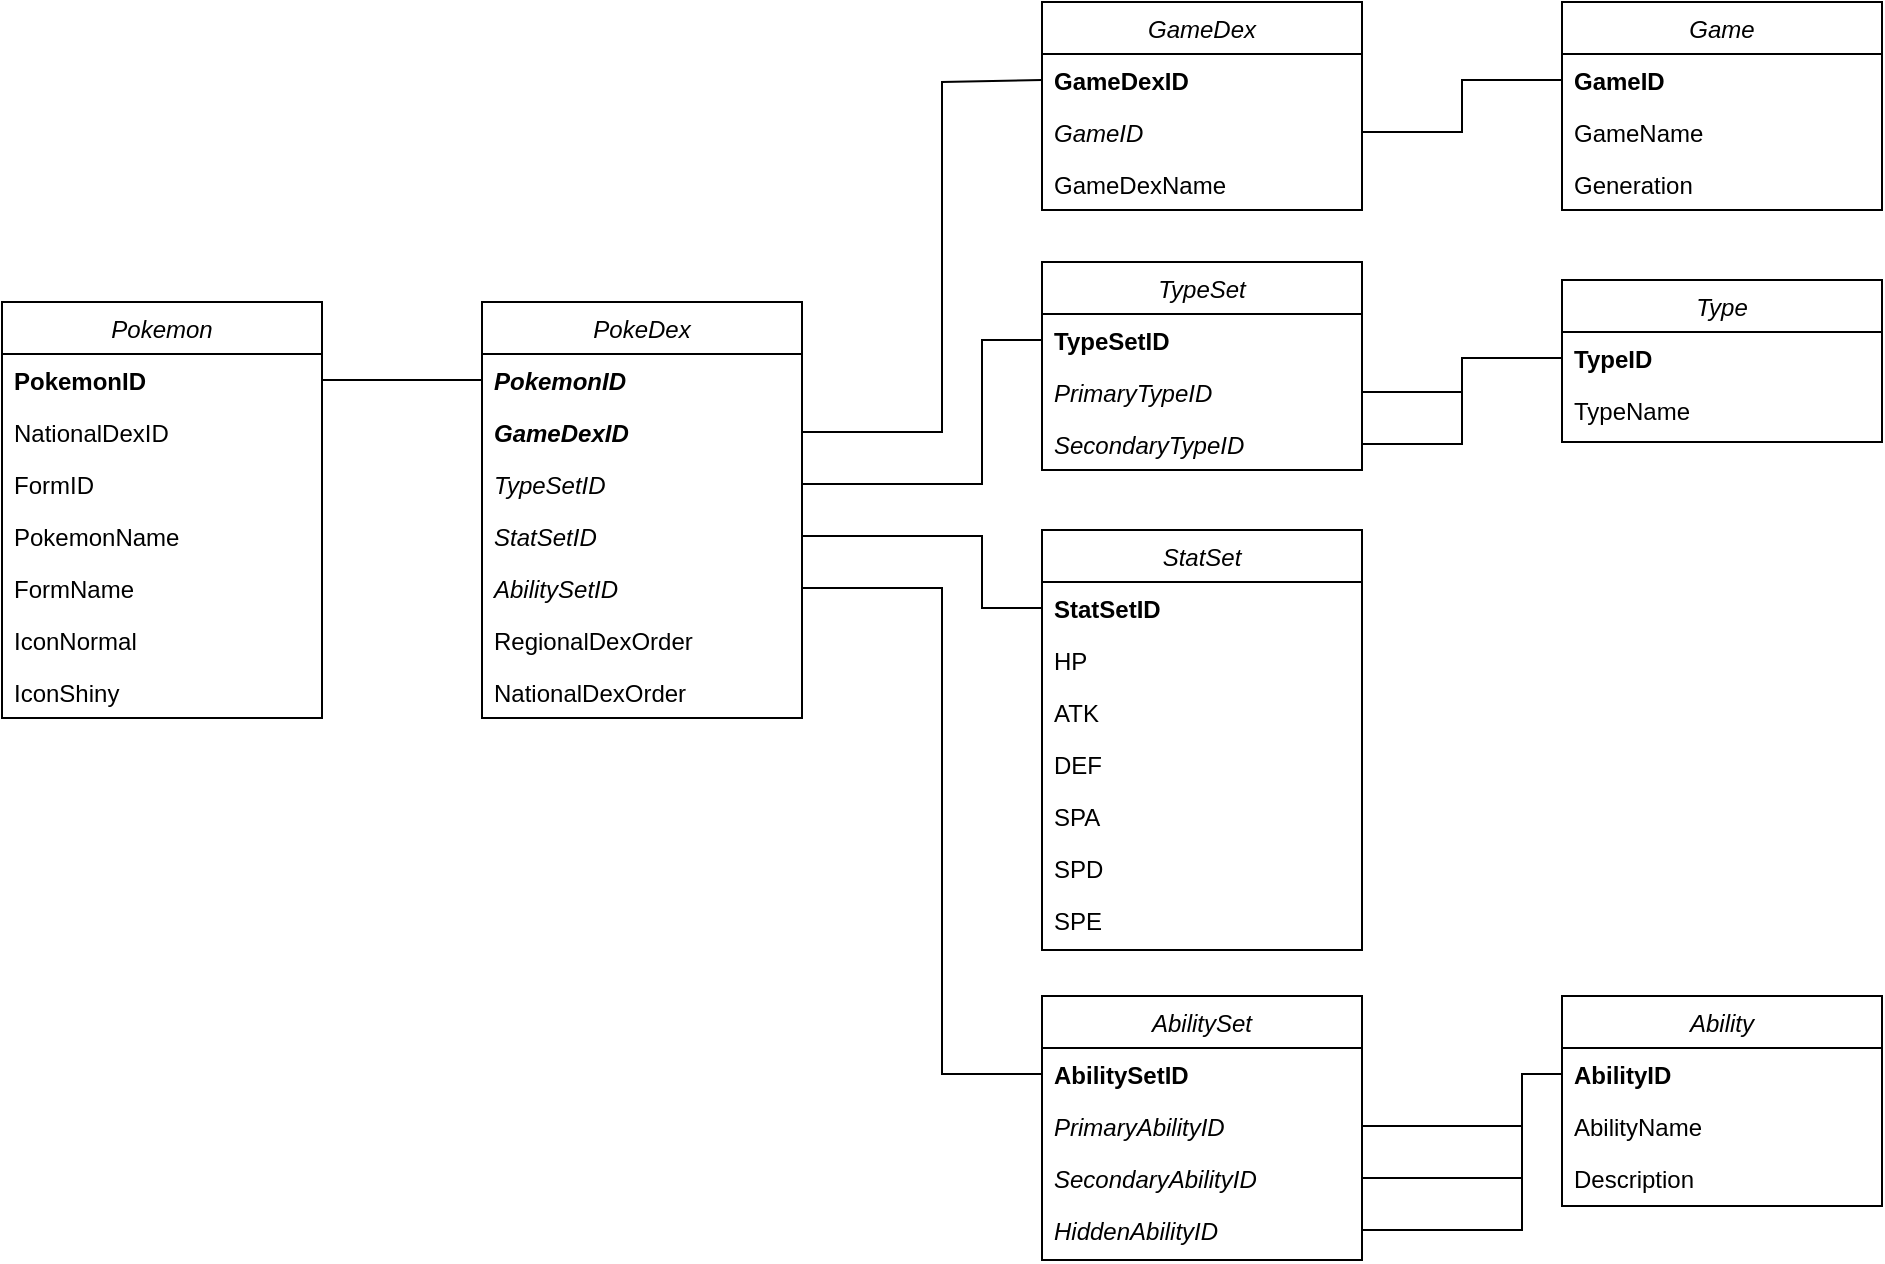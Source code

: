 <mxfile version="24.7.8">
  <diagram id="C5RBs43oDa-KdzZeNtuy" name="Page-1">
    <mxGraphModel dx="1366" dy="796" grid="1" gridSize="10" guides="1" tooltips="1" connect="1" arrows="1" fold="1" page="1" pageScale="1" pageWidth="827" pageHeight="1169" math="0" shadow="0">
      <root>
        <mxCell id="WIyWlLk6GJQsqaUBKTNV-0" />
        <mxCell id="WIyWlLk6GJQsqaUBKTNV-1" parent="WIyWlLk6GJQsqaUBKTNV-0" />
        <mxCell id="zkfFHV4jXpPFQw0GAbJ--0" value="Pokemon" style="swimlane;fontStyle=2;align=center;verticalAlign=top;childLayout=stackLayout;horizontal=1;startSize=26;horizontalStack=0;resizeParent=1;resizeLast=0;collapsible=1;marginBottom=0;rounded=0;shadow=0;strokeWidth=1;" parent="WIyWlLk6GJQsqaUBKTNV-1" vertex="1">
          <mxGeometry x="370" y="370" width="160" height="208" as="geometry">
            <mxRectangle x="230" y="140" width="160" height="26" as="alternateBounds" />
          </mxGeometry>
        </mxCell>
        <mxCell id="zkfFHV4jXpPFQw0GAbJ--1" value="PokemonID" style="text;align=left;verticalAlign=top;spacingLeft=4;spacingRight=4;overflow=hidden;rotatable=0;points=[[0,0.5],[1,0.5]];portConstraint=eastwest;fontStyle=1" parent="zkfFHV4jXpPFQw0GAbJ--0" vertex="1">
          <mxGeometry y="26" width="160" height="26" as="geometry" />
        </mxCell>
        <mxCell id="aueS3--D8VHO9GSTWDlF-8" value="NationalDexID" style="text;align=left;verticalAlign=top;spacingLeft=4;spacingRight=4;overflow=hidden;rotatable=0;points=[[0,0.5],[1,0.5]];portConstraint=eastwest;" parent="zkfFHV4jXpPFQw0GAbJ--0" vertex="1">
          <mxGeometry y="52" width="160" height="26" as="geometry" />
        </mxCell>
        <mxCell id="aueS3--D8VHO9GSTWDlF-9" value="FormID" style="text;align=left;verticalAlign=top;spacingLeft=4;spacingRight=4;overflow=hidden;rotatable=0;points=[[0,0.5],[1,0.5]];portConstraint=eastwest;" parent="zkfFHV4jXpPFQw0GAbJ--0" vertex="1">
          <mxGeometry y="78" width="160" height="26" as="geometry" />
        </mxCell>
        <mxCell id="aueS3--D8VHO9GSTWDlF-10" value="PokemonName" style="text;align=left;verticalAlign=top;spacingLeft=4;spacingRight=4;overflow=hidden;rotatable=0;points=[[0,0.5],[1,0.5]];portConstraint=eastwest;" parent="zkfFHV4jXpPFQw0GAbJ--0" vertex="1">
          <mxGeometry y="104" width="160" height="26" as="geometry" />
        </mxCell>
        <mxCell id="aueS3--D8VHO9GSTWDlF-11" value="FormName" style="text;align=left;verticalAlign=top;spacingLeft=4;spacingRight=4;overflow=hidden;rotatable=0;points=[[0,0.5],[1,0.5]];portConstraint=eastwest;" parent="zkfFHV4jXpPFQw0GAbJ--0" vertex="1">
          <mxGeometry y="130" width="160" height="26" as="geometry" />
        </mxCell>
        <mxCell id="aueS3--D8VHO9GSTWDlF-13" value="IconNormal" style="text;align=left;verticalAlign=top;spacingLeft=4;spacingRight=4;overflow=hidden;rotatable=0;points=[[0,0.5],[1,0.5]];portConstraint=eastwest;" parent="zkfFHV4jXpPFQw0GAbJ--0" vertex="1">
          <mxGeometry y="156" width="160" height="26" as="geometry" />
        </mxCell>
        <mxCell id="aueS3--D8VHO9GSTWDlF-12" value="IconShiny" style="text;align=left;verticalAlign=top;spacingLeft=4;spacingRight=4;overflow=hidden;rotatable=0;points=[[0,0.5],[1,0.5]];portConstraint=eastwest;" parent="zkfFHV4jXpPFQw0GAbJ--0" vertex="1">
          <mxGeometry y="182" width="160" height="26" as="geometry" />
        </mxCell>
        <mxCell id="aueS3--D8VHO9GSTWDlF-7" style="edgeStyle=orthogonalEdgeStyle;rounded=0;orthogonalLoop=1;jettySize=auto;html=1;entryX=1;entryY=0.5;entryDx=0;entryDy=0;endArrow=none;endFill=0;exitX=0;exitY=0.5;exitDx=0;exitDy=0;" parent="WIyWlLk6GJQsqaUBKTNV-1" source="6pfr3SmH1Ld4ppzwduhP-18" target="aueS3--D8VHO9GSTWDlF-14" edge="1">
          <mxGeometry relative="1" as="geometry">
            <mxPoint x="870" y="340" as="sourcePoint" />
            <Array as="points">
              <mxPoint x="840" y="260" />
              <mxPoint x="840" y="435" />
            </Array>
          </mxGeometry>
        </mxCell>
        <mxCell id="aueS3--D8VHO9GSTWDlF-0" value="Game" style="swimlane;fontStyle=2;align=center;verticalAlign=top;childLayout=stackLayout;horizontal=1;startSize=26;horizontalStack=0;resizeParent=1;resizeLast=0;collapsible=1;marginBottom=0;rounded=0;shadow=0;strokeWidth=1;" parent="WIyWlLk6GJQsqaUBKTNV-1" vertex="1">
          <mxGeometry x="1150" y="220" width="160" height="104" as="geometry">
            <mxRectangle x="230" y="140" width="160" height="26" as="alternateBounds" />
          </mxGeometry>
        </mxCell>
        <mxCell id="aueS3--D8VHO9GSTWDlF-1" value="GameID" style="text;align=left;verticalAlign=top;spacingLeft=4;spacingRight=4;overflow=hidden;rotatable=0;points=[[0,0.5],[1,0.5]];portConstraint=eastwest;fontStyle=1" parent="aueS3--D8VHO9GSTWDlF-0" vertex="1">
          <mxGeometry y="26" width="160" height="26" as="geometry" />
        </mxCell>
        <mxCell id="aueS3--D8VHO9GSTWDlF-2" value="GameName" style="text;align=left;verticalAlign=top;spacingLeft=4;spacingRight=4;overflow=hidden;rotatable=0;points=[[0,0.5],[1,0.5]];portConstraint=eastwest;" parent="aueS3--D8VHO9GSTWDlF-0" vertex="1">
          <mxGeometry y="52" width="160" height="26" as="geometry" />
        </mxCell>
        <mxCell id="aueS3--D8VHO9GSTWDlF-30" value="Generation" style="text;align=left;verticalAlign=top;spacingLeft=4;spacingRight=4;overflow=hidden;rotatable=0;points=[[0,0.5],[1,0.5]];portConstraint=eastwest;fontStyle=0" parent="aueS3--D8VHO9GSTWDlF-0" vertex="1">
          <mxGeometry y="78" width="160" height="26" as="geometry" />
        </mxCell>
        <mxCell id="aueS3--D8VHO9GSTWDlF-3" value="PokeDex" style="swimlane;fontStyle=2;align=center;verticalAlign=top;childLayout=stackLayout;horizontal=1;startSize=26;horizontalStack=0;resizeParent=1;resizeLast=0;collapsible=1;marginBottom=0;rounded=0;shadow=0;strokeWidth=1;" parent="WIyWlLk6GJQsqaUBKTNV-1" vertex="1">
          <mxGeometry x="610" y="370" width="160" height="208" as="geometry">
            <mxRectangle x="230" y="140" width="160" height="26" as="alternateBounds" />
          </mxGeometry>
        </mxCell>
        <mxCell id="aueS3--D8VHO9GSTWDlF-4" value="PokemonID" style="text;align=left;verticalAlign=top;spacingLeft=4;spacingRight=4;overflow=hidden;rotatable=0;points=[[0,0.5],[1,0.5]];portConstraint=eastwest;fontStyle=3" parent="aueS3--D8VHO9GSTWDlF-3" vertex="1">
          <mxGeometry y="26" width="160" height="26" as="geometry" />
        </mxCell>
        <mxCell id="aueS3--D8VHO9GSTWDlF-14" value="GameDexID" style="text;align=left;verticalAlign=top;spacingLeft=4;spacingRight=4;overflow=hidden;rotatable=0;points=[[0,0.5],[1,0.5]];portConstraint=eastwest;fontStyle=3" parent="aueS3--D8VHO9GSTWDlF-3" vertex="1">
          <mxGeometry y="52" width="160" height="26" as="geometry" />
        </mxCell>
        <mxCell id="6pfr3SmH1Ld4ppzwduhP-0" value="TypeSetID" style="text;align=left;verticalAlign=top;spacingLeft=4;spacingRight=4;overflow=hidden;rotatable=0;points=[[0,0.5],[1,0.5]];portConstraint=eastwest;fontStyle=2" vertex="1" parent="aueS3--D8VHO9GSTWDlF-3">
          <mxGeometry y="78" width="160" height="26" as="geometry" />
        </mxCell>
        <mxCell id="aueS3--D8VHO9GSTWDlF-5" value="StatSetID" style="text;align=left;verticalAlign=top;spacingLeft=4;spacingRight=4;overflow=hidden;rotatable=0;points=[[0,0.5],[1,0.5]];portConstraint=eastwest;fontStyle=2" parent="aueS3--D8VHO9GSTWDlF-3" vertex="1">
          <mxGeometry y="104" width="160" height="26" as="geometry" />
        </mxCell>
        <mxCell id="aueS3--D8VHO9GSTWDlF-6" value="AbilitySetID" style="text;align=left;verticalAlign=top;spacingLeft=4;spacingRight=4;overflow=hidden;rotatable=0;points=[[0,0.5],[1,0.5]];portConstraint=eastwest;fontStyle=2" parent="aueS3--D8VHO9GSTWDlF-3" vertex="1">
          <mxGeometry y="130" width="160" height="26" as="geometry" />
        </mxCell>
        <mxCell id="aueS3--D8VHO9GSTWDlF-53" value="RegionalDexOrder" style="text;align=left;verticalAlign=top;spacingLeft=4;spacingRight=4;overflow=hidden;rotatable=0;points=[[0,0.5],[1,0.5]];portConstraint=eastwest;fontStyle=0" parent="aueS3--D8VHO9GSTWDlF-3" vertex="1">
          <mxGeometry y="156" width="160" height="26" as="geometry" />
        </mxCell>
        <mxCell id="6pfr3SmH1Ld4ppzwduhP-21" value="NationalDexOrder" style="text;align=left;verticalAlign=top;spacingLeft=4;spacingRight=4;overflow=hidden;rotatable=0;points=[[0,0.5],[1,0.5]];portConstraint=eastwest;fontStyle=0" vertex="1" parent="aueS3--D8VHO9GSTWDlF-3">
          <mxGeometry y="182" width="160" height="26" as="geometry" />
        </mxCell>
        <mxCell id="aueS3--D8VHO9GSTWDlF-15" style="edgeStyle=orthogonalEdgeStyle;rounded=0;orthogonalLoop=1;jettySize=auto;html=1;entryX=0;entryY=0.5;entryDx=0;entryDy=0;endArrow=none;endFill=0;" parent="WIyWlLk6GJQsqaUBKTNV-1" source="zkfFHV4jXpPFQw0GAbJ--1" target="aueS3--D8VHO9GSTWDlF-4" edge="1">
          <mxGeometry relative="1" as="geometry" />
        </mxCell>
        <mxCell id="aueS3--D8VHO9GSTWDlF-20" value="StatSet" style="swimlane;fontStyle=2;align=center;verticalAlign=top;childLayout=stackLayout;horizontal=1;startSize=26;horizontalStack=0;resizeParent=1;resizeLast=0;collapsible=1;marginBottom=0;rounded=0;shadow=0;strokeWidth=1;" parent="WIyWlLk6GJQsqaUBKTNV-1" vertex="1">
          <mxGeometry x="890" y="484" width="160" height="210" as="geometry">
            <mxRectangle x="230" y="140" width="160" height="26" as="alternateBounds" />
          </mxGeometry>
        </mxCell>
        <mxCell id="aueS3--D8VHO9GSTWDlF-21" value="StatSetID" style="text;align=left;verticalAlign=top;spacingLeft=4;spacingRight=4;overflow=hidden;rotatable=0;points=[[0,0.5],[1,0.5]];portConstraint=eastwest;fontStyle=1" parent="aueS3--D8VHO9GSTWDlF-20" vertex="1">
          <mxGeometry y="26" width="160" height="26" as="geometry" />
        </mxCell>
        <mxCell id="aueS3--D8VHO9GSTWDlF-23" value="HP" style="text;align=left;verticalAlign=top;spacingLeft=4;spacingRight=4;overflow=hidden;rotatable=0;points=[[0,0.5],[1,0.5]];portConstraint=eastwest;fontStyle=0" parent="aueS3--D8VHO9GSTWDlF-20" vertex="1">
          <mxGeometry y="52" width="160" height="26" as="geometry" />
        </mxCell>
        <mxCell id="aueS3--D8VHO9GSTWDlF-24" value="ATK" style="text;align=left;verticalAlign=top;spacingLeft=4;spacingRight=4;overflow=hidden;rotatable=0;points=[[0,0.5],[1,0.5]];portConstraint=eastwest;fontStyle=0" parent="aueS3--D8VHO9GSTWDlF-20" vertex="1">
          <mxGeometry y="78" width="160" height="26" as="geometry" />
        </mxCell>
        <mxCell id="aueS3--D8VHO9GSTWDlF-25" value="DEF" style="text;align=left;verticalAlign=top;spacingLeft=4;spacingRight=4;overflow=hidden;rotatable=0;points=[[0,0.5],[1,0.5]];portConstraint=eastwest;fontStyle=0" parent="aueS3--D8VHO9GSTWDlF-20" vertex="1">
          <mxGeometry y="104" width="160" height="26" as="geometry" />
        </mxCell>
        <mxCell id="aueS3--D8VHO9GSTWDlF-26" value="SPA" style="text;align=left;verticalAlign=top;spacingLeft=4;spacingRight=4;overflow=hidden;rotatable=0;points=[[0,0.5],[1,0.5]];portConstraint=eastwest;fontStyle=0" parent="aueS3--D8VHO9GSTWDlF-20" vertex="1">
          <mxGeometry y="130" width="160" height="26" as="geometry" />
        </mxCell>
        <mxCell id="aueS3--D8VHO9GSTWDlF-27" value="SPD" style="text;align=left;verticalAlign=top;spacingLeft=4;spacingRight=4;overflow=hidden;rotatable=0;points=[[0,0.5],[1,0.5]];portConstraint=eastwest;fontStyle=0" parent="aueS3--D8VHO9GSTWDlF-20" vertex="1">
          <mxGeometry y="156" width="160" height="26" as="geometry" />
        </mxCell>
        <mxCell id="aueS3--D8VHO9GSTWDlF-28" value="SPE" style="text;align=left;verticalAlign=top;spacingLeft=4;spacingRight=4;overflow=hidden;rotatable=0;points=[[0,0.5],[1,0.5]];portConstraint=eastwest;fontStyle=0" parent="aueS3--D8VHO9GSTWDlF-20" vertex="1">
          <mxGeometry y="182" width="160" height="26" as="geometry" />
        </mxCell>
        <mxCell id="aueS3--D8VHO9GSTWDlF-33" style="edgeStyle=orthogonalEdgeStyle;rounded=0;orthogonalLoop=1;jettySize=auto;html=1;entryX=1;entryY=0.5;entryDx=0;entryDy=0;endArrow=none;endFill=0;" parent="WIyWlLk6GJQsqaUBKTNV-1" source="aueS3--D8VHO9GSTWDlF-21" target="aueS3--D8VHO9GSTWDlF-5" edge="1">
          <mxGeometry relative="1" as="geometry">
            <Array as="points">
              <mxPoint x="860" y="523" />
              <mxPoint x="860" y="487" />
            </Array>
          </mxGeometry>
        </mxCell>
        <mxCell id="aueS3--D8VHO9GSTWDlF-34" value="AbilitySet" style="swimlane;fontStyle=2;align=center;verticalAlign=top;childLayout=stackLayout;horizontal=1;startSize=26;horizontalStack=0;resizeParent=1;resizeLast=0;collapsible=1;marginBottom=0;rounded=0;shadow=0;strokeWidth=1;" parent="WIyWlLk6GJQsqaUBKTNV-1" vertex="1">
          <mxGeometry x="890" y="717" width="160" height="132" as="geometry">
            <mxRectangle x="230" y="140" width="160" height="26" as="alternateBounds" />
          </mxGeometry>
        </mxCell>
        <mxCell id="aueS3--D8VHO9GSTWDlF-35" value="AbilitySetID" style="text;align=left;verticalAlign=top;spacingLeft=4;spacingRight=4;overflow=hidden;rotatable=0;points=[[0,0.5],[1,0.5]];portConstraint=eastwest;fontStyle=1" parent="aueS3--D8VHO9GSTWDlF-34" vertex="1">
          <mxGeometry y="26" width="160" height="26" as="geometry" />
        </mxCell>
        <mxCell id="aueS3--D8VHO9GSTWDlF-40" value="PrimaryAbilityID" style="text;align=left;verticalAlign=top;spacingLeft=4;spacingRight=4;overflow=hidden;rotatable=0;points=[[0,0.5],[1,0.5]];portConstraint=eastwest;fontStyle=2" parent="aueS3--D8VHO9GSTWDlF-34" vertex="1">
          <mxGeometry y="52" width="160" height="26" as="geometry" />
        </mxCell>
        <mxCell id="aueS3--D8VHO9GSTWDlF-42" value="SecondaryAbilityID" style="text;align=left;verticalAlign=top;spacingLeft=4;spacingRight=4;overflow=hidden;rotatable=0;points=[[0,0.5],[1,0.5]];portConstraint=eastwest;fontStyle=2" parent="aueS3--D8VHO9GSTWDlF-34" vertex="1">
          <mxGeometry y="78" width="160" height="26" as="geometry" />
        </mxCell>
        <mxCell id="aueS3--D8VHO9GSTWDlF-43" value="HiddenAbilityID" style="text;align=left;verticalAlign=top;spacingLeft=4;spacingRight=4;overflow=hidden;rotatable=0;points=[[0,0.5],[1,0.5]];portConstraint=eastwest;fontStyle=2" parent="aueS3--D8VHO9GSTWDlF-34" vertex="1">
          <mxGeometry y="104" width="160" height="26" as="geometry" />
        </mxCell>
        <mxCell id="aueS3--D8VHO9GSTWDlF-44" style="edgeStyle=orthogonalEdgeStyle;rounded=0;orthogonalLoop=1;jettySize=auto;html=1;exitX=0;exitY=0.5;exitDx=0;exitDy=0;entryX=1;entryY=0.5;entryDx=0;entryDy=0;endArrow=none;endFill=0;" parent="WIyWlLk6GJQsqaUBKTNV-1" source="aueS3--D8VHO9GSTWDlF-35" target="aueS3--D8VHO9GSTWDlF-6" edge="1">
          <mxGeometry relative="1" as="geometry">
            <Array as="points">
              <mxPoint x="840" y="756" />
              <mxPoint x="840" y="513" />
            </Array>
          </mxGeometry>
        </mxCell>
        <mxCell id="aueS3--D8VHO9GSTWDlF-45" value="Ability" style="swimlane;fontStyle=2;align=center;verticalAlign=top;childLayout=stackLayout;horizontal=1;startSize=26;horizontalStack=0;resizeParent=1;resizeLast=0;collapsible=1;marginBottom=0;rounded=0;shadow=0;strokeWidth=1;" parent="WIyWlLk6GJQsqaUBKTNV-1" vertex="1">
          <mxGeometry x="1150" y="717" width="160" height="105" as="geometry">
            <mxRectangle x="230" y="140" width="160" height="26" as="alternateBounds" />
          </mxGeometry>
        </mxCell>
        <mxCell id="aueS3--D8VHO9GSTWDlF-46" value="AbilityID" style="text;align=left;verticalAlign=top;spacingLeft=4;spacingRight=4;overflow=hidden;rotatable=0;points=[[0,0.5],[1,0.5]];portConstraint=eastwest;fontStyle=1" parent="aueS3--D8VHO9GSTWDlF-45" vertex="1">
          <mxGeometry y="26" width="160" height="26" as="geometry" />
        </mxCell>
        <mxCell id="aueS3--D8VHO9GSTWDlF-48" value="AbilityName" style="text;align=left;verticalAlign=top;spacingLeft=4;spacingRight=4;overflow=hidden;rotatable=0;points=[[0,0.5],[1,0.5]];portConstraint=eastwest;fontStyle=0" parent="aueS3--D8VHO9GSTWDlF-45" vertex="1">
          <mxGeometry y="52" width="160" height="26" as="geometry" />
        </mxCell>
        <mxCell id="aueS3--D8VHO9GSTWDlF-49" value="Description" style="text;align=left;verticalAlign=top;spacingLeft=4;spacingRight=4;overflow=hidden;rotatable=0;points=[[0,0.5],[1,0.5]];portConstraint=eastwest;fontStyle=0" parent="aueS3--D8VHO9GSTWDlF-45" vertex="1">
          <mxGeometry y="78" width="160" height="26" as="geometry" />
        </mxCell>
        <mxCell id="aueS3--D8VHO9GSTWDlF-51" style="edgeStyle=orthogonalEdgeStyle;rounded=0;orthogonalLoop=1;jettySize=auto;html=1;exitX=0;exitY=0.5;exitDx=0;exitDy=0;entryX=1;entryY=0.5;entryDx=0;entryDy=0;endArrow=none;endFill=0;" parent="WIyWlLk6GJQsqaUBKTNV-1" source="aueS3--D8VHO9GSTWDlF-46" target="aueS3--D8VHO9GSTWDlF-42" edge="1">
          <mxGeometry relative="1" as="geometry">
            <Array as="points">
              <mxPoint x="1130" y="756" />
              <mxPoint x="1130" y="808" />
            </Array>
          </mxGeometry>
        </mxCell>
        <mxCell id="aueS3--D8VHO9GSTWDlF-52" style="edgeStyle=orthogonalEdgeStyle;rounded=0;orthogonalLoop=1;jettySize=auto;html=1;exitX=0;exitY=0.5;exitDx=0;exitDy=0;entryX=1;entryY=0.5;entryDx=0;entryDy=0;endArrow=none;endFill=0;" parent="WIyWlLk6GJQsqaUBKTNV-1" source="aueS3--D8VHO9GSTWDlF-46" target="aueS3--D8VHO9GSTWDlF-43" edge="1">
          <mxGeometry relative="1" as="geometry">
            <Array as="points">
              <mxPoint x="1130" y="756" />
              <mxPoint x="1130" y="834" />
            </Array>
          </mxGeometry>
        </mxCell>
        <mxCell id="6pfr3SmH1Ld4ppzwduhP-1" value="TypeSet" style="swimlane;fontStyle=2;align=center;verticalAlign=top;childLayout=stackLayout;horizontal=1;startSize=26;horizontalStack=0;resizeParent=1;resizeLast=0;collapsible=1;marginBottom=0;rounded=0;shadow=0;strokeWidth=1;" vertex="1" parent="WIyWlLk6GJQsqaUBKTNV-1">
          <mxGeometry x="890" y="350" width="160" height="104" as="geometry">
            <mxRectangle x="230" y="140" width="160" height="26" as="alternateBounds" />
          </mxGeometry>
        </mxCell>
        <mxCell id="6pfr3SmH1Ld4ppzwduhP-2" value="TypeSetID" style="text;align=left;verticalAlign=top;spacingLeft=4;spacingRight=4;overflow=hidden;rotatable=0;points=[[0,0.5],[1,0.5]];portConstraint=eastwest;fontStyle=1" vertex="1" parent="6pfr3SmH1Ld4ppzwduhP-1">
          <mxGeometry y="26" width="160" height="26" as="geometry" />
        </mxCell>
        <mxCell id="6pfr3SmH1Ld4ppzwduhP-7" value="PrimaryTypeID" style="text;align=left;verticalAlign=top;spacingLeft=4;spacingRight=4;overflow=hidden;rotatable=0;points=[[0,0.5],[1,0.5]];portConstraint=eastwest;fontStyle=2" vertex="1" parent="6pfr3SmH1Ld4ppzwduhP-1">
          <mxGeometry y="52" width="160" height="26" as="geometry" />
        </mxCell>
        <mxCell id="6pfr3SmH1Ld4ppzwduhP-8" value="SecondaryTypeID" style="text;align=left;verticalAlign=top;spacingLeft=4;spacingRight=4;overflow=hidden;rotatable=0;points=[[0,0.5],[1,0.5]];portConstraint=eastwest;fontStyle=2" vertex="1" parent="6pfr3SmH1Ld4ppzwduhP-1">
          <mxGeometry y="78" width="160" height="26" as="geometry" />
        </mxCell>
        <mxCell id="6pfr3SmH1Ld4ppzwduhP-9" style="edgeStyle=orthogonalEdgeStyle;rounded=0;orthogonalLoop=1;jettySize=auto;html=1;exitX=0;exitY=0.5;exitDx=0;exitDy=0;entryX=1;entryY=0.5;entryDx=0;entryDy=0;endArrow=none;endFill=0;" edge="1" parent="WIyWlLk6GJQsqaUBKTNV-1" source="6pfr3SmH1Ld4ppzwduhP-2" target="6pfr3SmH1Ld4ppzwduhP-0">
          <mxGeometry relative="1" as="geometry">
            <Array as="points">
              <mxPoint x="860" y="389" />
              <mxPoint x="860" y="461" />
            </Array>
          </mxGeometry>
        </mxCell>
        <mxCell id="6pfr3SmH1Ld4ppzwduhP-10" style="edgeStyle=orthogonalEdgeStyle;rounded=0;orthogonalLoop=1;jettySize=auto;html=1;exitX=0;exitY=0.5;exitDx=0;exitDy=0;entryX=1;entryY=0.5;entryDx=0;entryDy=0;endArrow=none;endFill=0;" edge="1" parent="WIyWlLk6GJQsqaUBKTNV-1" source="aueS3--D8VHO9GSTWDlF-46" target="aueS3--D8VHO9GSTWDlF-40">
          <mxGeometry relative="1" as="geometry">
            <Array as="points">
              <mxPoint x="1130" y="756" />
              <mxPoint x="1130" y="782" />
            </Array>
          </mxGeometry>
        </mxCell>
        <mxCell id="6pfr3SmH1Ld4ppzwduhP-11" value="Type" style="swimlane;fontStyle=2;align=center;verticalAlign=top;childLayout=stackLayout;horizontal=1;startSize=26;horizontalStack=0;resizeParent=1;resizeLast=0;collapsible=1;marginBottom=0;rounded=0;shadow=0;strokeWidth=1;" vertex="1" parent="WIyWlLk6GJQsqaUBKTNV-1">
          <mxGeometry x="1150" y="359" width="160" height="81" as="geometry">
            <mxRectangle x="230" y="140" width="160" height="26" as="alternateBounds" />
          </mxGeometry>
        </mxCell>
        <mxCell id="6pfr3SmH1Ld4ppzwduhP-12" value="TypeID" style="text;align=left;verticalAlign=top;spacingLeft=4;spacingRight=4;overflow=hidden;rotatable=0;points=[[0,0.5],[1,0.5]];portConstraint=eastwest;fontStyle=1" vertex="1" parent="6pfr3SmH1Ld4ppzwduhP-11">
          <mxGeometry y="26" width="160" height="26" as="geometry" />
        </mxCell>
        <mxCell id="6pfr3SmH1Ld4ppzwduhP-13" value="TypeName" style="text;align=left;verticalAlign=top;spacingLeft=4;spacingRight=4;overflow=hidden;rotatable=0;points=[[0,0.5],[1,0.5]];portConstraint=eastwest;fontStyle=0" vertex="1" parent="6pfr3SmH1Ld4ppzwduhP-11">
          <mxGeometry y="52" width="160" height="26" as="geometry" />
        </mxCell>
        <mxCell id="6pfr3SmH1Ld4ppzwduhP-15" style="edgeStyle=orthogonalEdgeStyle;rounded=0;orthogonalLoop=1;jettySize=auto;html=1;exitX=0;exitY=0.5;exitDx=0;exitDy=0;entryX=1;entryY=0.5;entryDx=0;entryDy=0;endArrow=none;endFill=0;" edge="1" parent="WIyWlLk6GJQsqaUBKTNV-1" source="6pfr3SmH1Ld4ppzwduhP-12" target="6pfr3SmH1Ld4ppzwduhP-7">
          <mxGeometry relative="1" as="geometry" />
        </mxCell>
        <mxCell id="6pfr3SmH1Ld4ppzwduhP-16" style="edgeStyle=orthogonalEdgeStyle;rounded=0;orthogonalLoop=1;jettySize=auto;html=1;exitX=0;exitY=0.5;exitDx=0;exitDy=0;entryX=1;entryY=0.5;entryDx=0;entryDy=0;endArrow=none;endFill=0;" edge="1" parent="WIyWlLk6GJQsqaUBKTNV-1" source="6pfr3SmH1Ld4ppzwduhP-12" target="6pfr3SmH1Ld4ppzwduhP-8">
          <mxGeometry relative="1" as="geometry" />
        </mxCell>
        <mxCell id="6pfr3SmH1Ld4ppzwduhP-17" value="GameDex" style="swimlane;fontStyle=2;align=center;verticalAlign=top;childLayout=stackLayout;horizontal=1;startSize=26;horizontalStack=0;resizeParent=1;resizeLast=0;collapsible=1;marginBottom=0;rounded=0;shadow=0;strokeWidth=1;" vertex="1" parent="WIyWlLk6GJQsqaUBKTNV-1">
          <mxGeometry x="890" y="220" width="160" height="104" as="geometry">
            <mxRectangle x="230" y="140" width="160" height="26" as="alternateBounds" />
          </mxGeometry>
        </mxCell>
        <mxCell id="6pfr3SmH1Ld4ppzwduhP-18" value="GameDexID" style="text;align=left;verticalAlign=top;spacingLeft=4;spacingRight=4;overflow=hidden;rotatable=0;points=[[0,0.5],[1,0.5]];portConstraint=eastwest;fontStyle=1" vertex="1" parent="6pfr3SmH1Ld4ppzwduhP-17">
          <mxGeometry y="26" width="160" height="26" as="geometry" />
        </mxCell>
        <mxCell id="6pfr3SmH1Ld4ppzwduhP-22" value="GameID" style="text;align=left;verticalAlign=top;spacingLeft=4;spacingRight=4;overflow=hidden;rotatable=0;points=[[0,0.5],[1,0.5]];portConstraint=eastwest;fontStyle=2" vertex="1" parent="6pfr3SmH1Ld4ppzwduhP-17">
          <mxGeometry y="52" width="160" height="26" as="geometry" />
        </mxCell>
        <mxCell id="6pfr3SmH1Ld4ppzwduhP-19" value="GameDexName" style="text;align=left;verticalAlign=top;spacingLeft=4;spacingRight=4;overflow=hidden;rotatable=0;points=[[0,0.5],[1,0.5]];portConstraint=eastwest;" vertex="1" parent="6pfr3SmH1Ld4ppzwduhP-17">
          <mxGeometry y="78" width="160" height="26" as="geometry" />
        </mxCell>
        <mxCell id="6pfr3SmH1Ld4ppzwduhP-23" style="edgeStyle=orthogonalEdgeStyle;rounded=0;orthogonalLoop=1;jettySize=auto;html=1;entryX=0;entryY=0.5;entryDx=0;entryDy=0;endArrow=none;endFill=0;" edge="1" parent="WIyWlLk6GJQsqaUBKTNV-1" source="6pfr3SmH1Ld4ppzwduhP-22" target="aueS3--D8VHO9GSTWDlF-1">
          <mxGeometry relative="1" as="geometry" />
        </mxCell>
      </root>
    </mxGraphModel>
  </diagram>
</mxfile>
